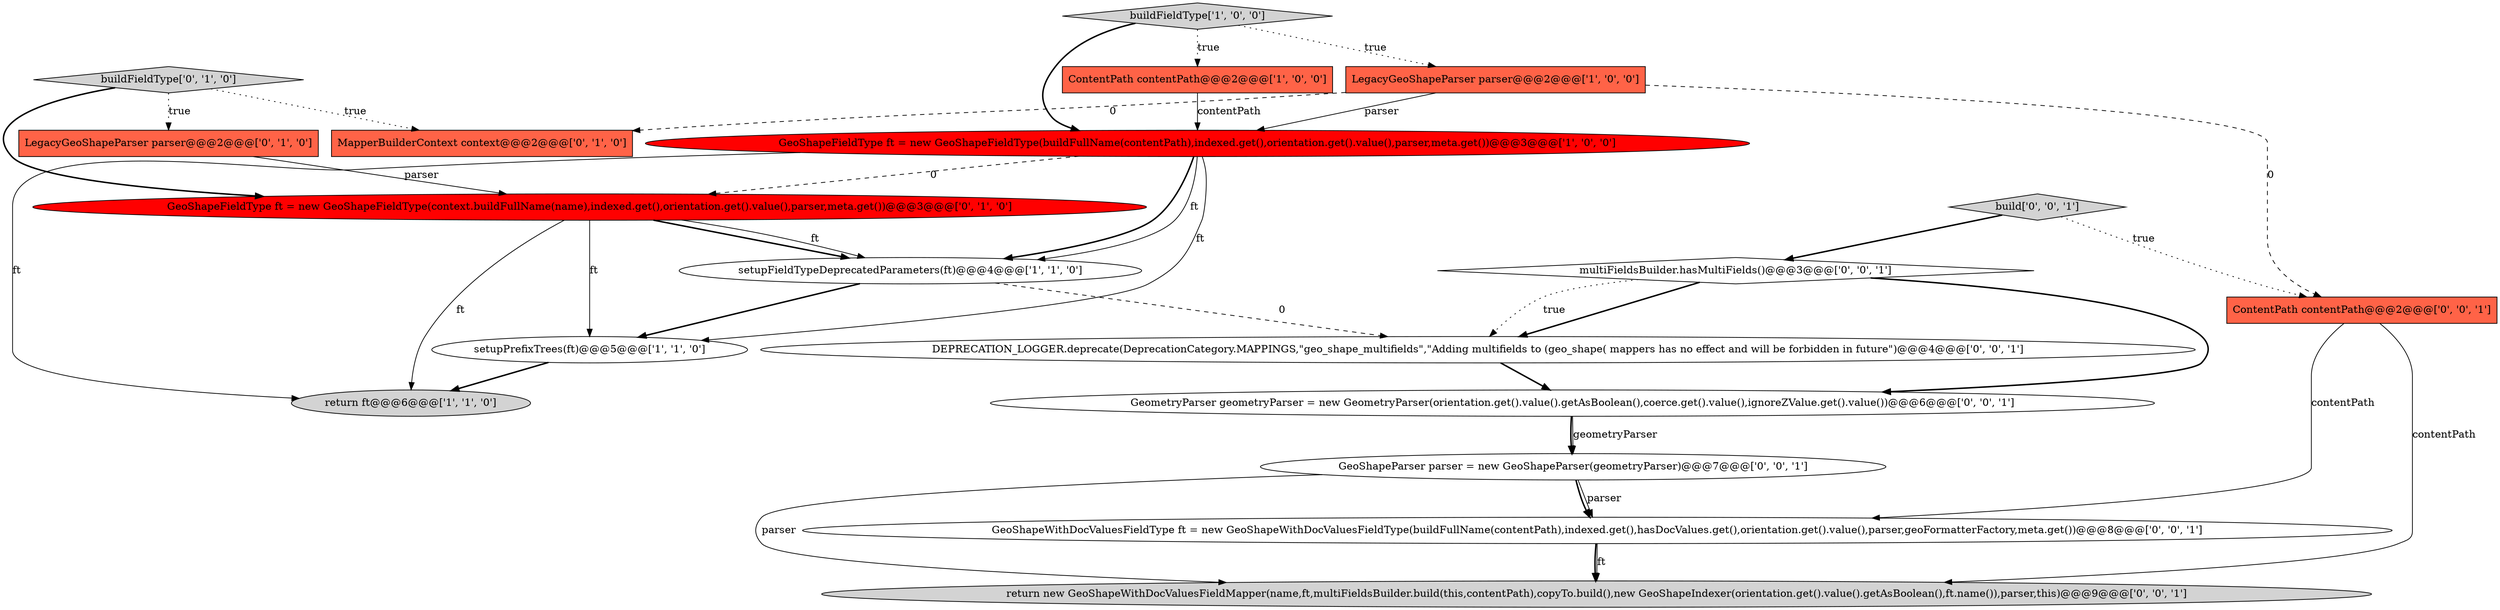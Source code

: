 digraph {
6 [style = filled, label = "buildFieldType['1', '0', '0']", fillcolor = lightgray, shape = diamond image = "AAA0AAABBB1BBB"];
4 [style = filled, label = "setupFieldTypeDeprecatedParameters(ft)@@@4@@@['1', '1', '0']", fillcolor = white, shape = ellipse image = "AAA0AAABBB1BBB"];
15 [style = filled, label = "GeoShapeWithDocValuesFieldType ft = new GeoShapeWithDocValuesFieldType(buildFullName(contentPath),indexed.get(),hasDocValues.get(),orientation.get().value(),parser,geoFormatterFactory,meta.get())@@@8@@@['0', '0', '1']", fillcolor = white, shape = ellipse image = "AAA0AAABBB3BBB"];
8 [style = filled, label = "buildFieldType['0', '1', '0']", fillcolor = lightgray, shape = diamond image = "AAA0AAABBB2BBB"];
5 [style = filled, label = "LegacyGeoShapeParser parser@@@2@@@['1', '0', '0']", fillcolor = tomato, shape = box image = "AAA1AAABBB1BBB"];
17 [style = filled, label = "build['0', '0', '1']", fillcolor = lightgray, shape = diamond image = "AAA0AAABBB3BBB"];
18 [style = filled, label = "ContentPath contentPath@@@2@@@['0', '0', '1']", fillcolor = tomato, shape = box image = "AAA0AAABBB3BBB"];
3 [style = filled, label = "return ft@@@6@@@['1', '1', '0']", fillcolor = lightgray, shape = ellipse image = "AAA0AAABBB1BBB"];
0 [style = filled, label = "GeoShapeFieldType ft = new GeoShapeFieldType(buildFullName(contentPath),indexed.get(),orientation.get().value(),parser,meta.get())@@@3@@@['1', '0', '0']", fillcolor = red, shape = ellipse image = "AAA1AAABBB1BBB"];
1 [style = filled, label = "setupPrefixTrees(ft)@@@5@@@['1', '1', '0']", fillcolor = white, shape = ellipse image = "AAA0AAABBB1BBB"];
9 [style = filled, label = "GeoShapeFieldType ft = new GeoShapeFieldType(context.buildFullName(name),indexed.get(),orientation.get().value(),parser,meta.get())@@@3@@@['0', '1', '0']", fillcolor = red, shape = ellipse image = "AAA1AAABBB2BBB"];
11 [style = filled, label = "GeoShapeParser parser = new GeoShapeParser(geometryParser)@@@7@@@['0', '0', '1']", fillcolor = white, shape = ellipse image = "AAA0AAABBB3BBB"];
14 [style = filled, label = "return new GeoShapeWithDocValuesFieldMapper(name,ft,multiFieldsBuilder.build(this,contentPath),copyTo.build(),new GeoShapeIndexer(orientation.get().value().getAsBoolean(),ft.name()),parser,this)@@@9@@@['0', '0', '1']", fillcolor = lightgray, shape = ellipse image = "AAA0AAABBB3BBB"];
16 [style = filled, label = "DEPRECATION_LOGGER.deprecate(DeprecationCategory.MAPPINGS,\"geo_shape_multifields\",\"Adding multifields to (geo_shape( mappers has no effect and will be forbidden in future\")@@@4@@@['0', '0', '1']", fillcolor = white, shape = ellipse image = "AAA0AAABBB3BBB"];
12 [style = filled, label = "multiFieldsBuilder.hasMultiFields()@@@3@@@['0', '0', '1']", fillcolor = white, shape = diamond image = "AAA0AAABBB3BBB"];
13 [style = filled, label = "GeometryParser geometryParser = new GeometryParser(orientation.get().value().getAsBoolean(),coerce.get().value(),ignoreZValue.get().value())@@@6@@@['0', '0', '1']", fillcolor = white, shape = ellipse image = "AAA0AAABBB3BBB"];
2 [style = filled, label = "ContentPath contentPath@@@2@@@['1', '0', '0']", fillcolor = tomato, shape = box image = "AAA0AAABBB1BBB"];
10 [style = filled, label = "MapperBuilderContext context@@@2@@@['0', '1', '0']", fillcolor = tomato, shape = box image = "AAA1AAABBB2BBB"];
7 [style = filled, label = "LegacyGeoShapeParser parser@@@2@@@['0', '1', '0']", fillcolor = tomato, shape = box image = "AAA0AAABBB2BBB"];
13->11 [style = solid, label="geometryParser"];
16->13 [style = bold, label=""];
4->16 [style = dashed, label="0"];
11->15 [style = solid, label="parser"];
15->14 [style = bold, label=""];
17->18 [style = dotted, label="true"];
9->4 [style = bold, label=""];
18->15 [style = solid, label="contentPath"];
1->3 [style = bold, label=""];
8->7 [style = dotted, label="true"];
11->14 [style = solid, label="parser"];
2->0 [style = solid, label="contentPath"];
6->0 [style = bold, label=""];
12->16 [style = bold, label=""];
8->10 [style = dotted, label="true"];
5->18 [style = dashed, label="0"];
13->11 [style = bold, label=""];
18->14 [style = solid, label="contentPath"];
11->15 [style = bold, label=""];
7->9 [style = solid, label="parser"];
9->1 [style = solid, label="ft"];
5->0 [style = solid, label="parser"];
12->13 [style = bold, label=""];
17->12 [style = bold, label=""];
6->2 [style = dotted, label="true"];
0->1 [style = solid, label="ft"];
9->3 [style = solid, label="ft"];
15->14 [style = solid, label="ft"];
12->16 [style = dotted, label="true"];
5->10 [style = dashed, label="0"];
0->4 [style = bold, label=""];
8->9 [style = bold, label=""];
9->4 [style = solid, label="ft"];
0->3 [style = solid, label="ft"];
4->1 [style = bold, label=""];
0->9 [style = dashed, label="0"];
0->4 [style = solid, label="ft"];
6->5 [style = dotted, label="true"];
}
